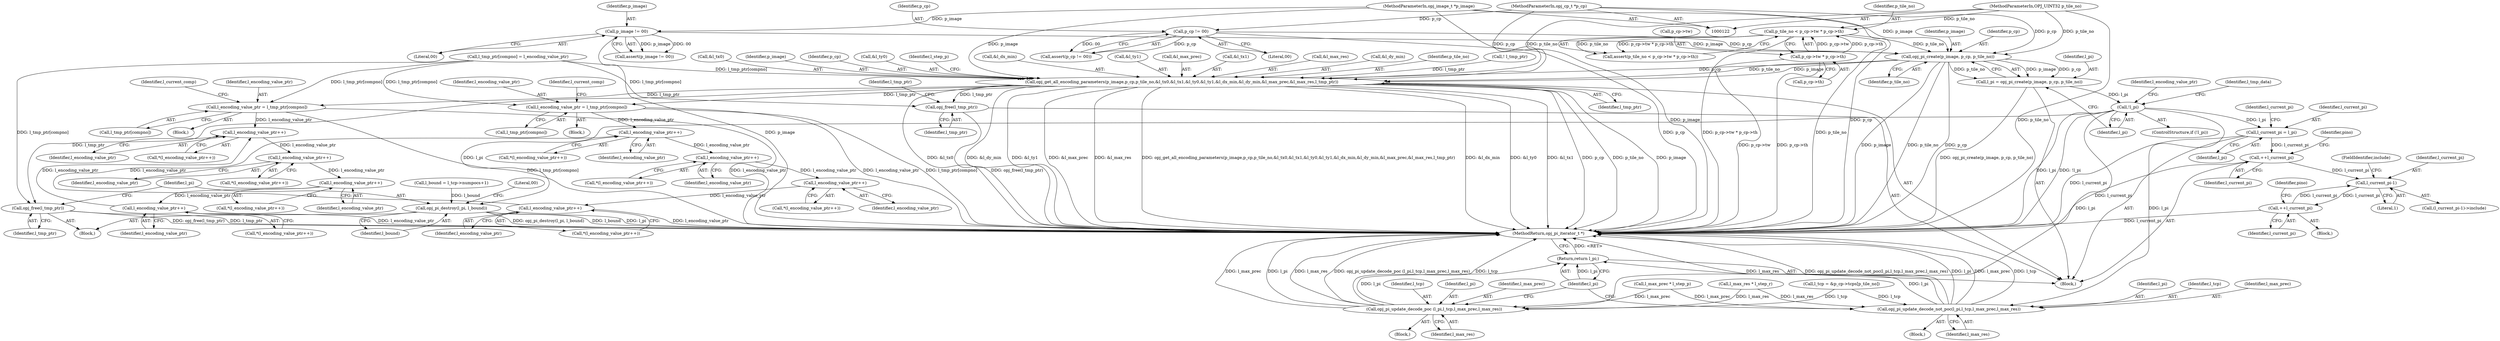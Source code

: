 digraph "0_openjpeg_c16bc057ba3f125051c9966cf1f5b68a05681de4@API" {
"1000252" [label="(Call,opj_pi_create(p_image, p_cp, p_tile_no))"];
"1000179" [label="(Call,p_image != 00)"];
"1000123" [label="(MethodParameterIn,opj_image_t *p_image)"];
"1000175" [label="(Call,p_cp != 00)"];
"1000124" [label="(MethodParameterIn,opj_cp_t *p_cp)"];
"1000183" [label="(Call,p_tile_no < p_cp->tw * p_cp->th)"];
"1000125" [label="(MethodParameterIn,OPJ_UINT32 p_tile_no)"];
"1000185" [label="(Call,p_cp->tw * p_cp->th)"];
"1000250" [label="(Call,l_pi = opj_pi_create(p_image, p_cp, p_tile_no))"];
"1000257" [label="(Call,!l_pi)"];
"1000330" [label="(Call,l_current_pi = l_pi)"];
"1000504" [label="(Call,++l_current_pi)"];
"1000661" [label="(Call,l_current_pi-1)"];
"1000665" [label="(Call,++l_current_pi)"];
"1000359" [label="(Call,opj_pi_destroy(l_pi, l_bound))"];
"1000682" [label="(Call,opj_pi_update_decode_poc (l_pi,l_tcp,l_max_prec,l_max_res))"];
"1000694" [label="(Return,return l_pi;)"];
"1000689" [label="(Call,opj_pi_update_decode_not_poc(l_pi,l_tcp,l_max_prec,l_max_res))"];
"1000289" [label="(Call,opj_get_all_encoding_parameters(p_image,p_cp,p_tile_no,&l_tx0,&l_tx1,&l_ty0,&l_ty1,&l_dx_min,&l_dy_min,&l_max_prec,&l_max_res,l_tmp_ptr))"];
"1000357" [label="(Call,opj_free(l_tmp_ptr))"];
"1000437" [label="(Call,l_encoding_value_ptr = l_tmp_ptr[compno])"];
"1000473" [label="(Call,l_encoding_value_ptr++)"];
"1000480" [label="(Call,l_encoding_value_ptr++)"];
"1000487" [label="(Call,l_encoding_value_ptr++)"];
"1000494" [label="(Call,l_encoding_value_ptr++)"];
"1000589" [label="(Call,l_encoding_value_ptr = l_tmp_ptr[compno])"];
"1000625" [label="(Call,l_encoding_value_ptr++)"];
"1000632" [label="(Call,l_encoding_value_ptr++)"];
"1000639" [label="(Call,l_encoding_value_ptr++)"];
"1000646" [label="(Call,l_encoding_value_ptr++)"];
"1000672" [label="(Call,opj_free(l_tmp_ptr))"];
"1000694" [label="(Return,return l_pi;)"];
"1000253" [label="(Identifier,p_image)"];
"1000487" [label="(Call,l_encoding_value_ptr++)"];
"1000660" [label="(Call,(l_current_pi-1)->include)"];
"1000481" [label="(Identifier,l_encoding_value_ptr)"];
"1000251" [label="(Identifier,l_pi)"];
"1000243" [label="(Call,! l_tmp_ptr)"];
"1000293" [label="(Call,&l_tx0)"];
"1000631" [label="(Call,*(l_encoding_value_ptr++))"];
"1000646" [label="(Call,l_encoding_value_ptr++)"];
"1000358" [label="(Identifier,l_tmp_ptr)"];
"1000514" [label="(Identifier,pino)"];
"1000289" [label="(Call,opj_get_all_encoding_parameters(p_image,p_cp,p_tile_no,&l_tx0,&l_tx1,&l_ty0,&l_ty1,&l_dx_min,&l_dy_min,&l_max_prec,&l_max_res,l_tmp_ptr))"];
"1000126" [label="(Block,)"];
"1000645" [label="(Call,*(l_encoding_value_ptr++))"];
"1000174" [label="(Call,assert(p_cp != 00))"];
"1000315" [label="(Call,l_max_prec * l_step_p)"];
"1000582" [label="(Block,)"];
"1000124" [label="(MethodParameterIn,opj_cp_t *p_cp)"];
"1000332" [label="(Identifier,l_pi)"];
"1000444" [label="(Identifier,l_current_comp)"];
"1000177" [label="(Literal,00)"];
"1000493" [label="(Call,*(l_encoding_value_ptr++))"];
"1000331" [label="(Identifier,l_current_pi)"];
"1000664" [label="(FieldIdentifier,include)"];
"1000361" [label="(Identifier,l_bound)"];
"1000257" [label="(Call,!l_pi)"];
"1000250" [label="(Call,l_pi = opj_pi_create(p_image, p_cp, p_tile_no))"];
"1000179" [label="(Call,p_image != 00)"];
"1000590" [label="(Identifier,l_encoding_value_ptr)"];
"1000290" [label="(Identifier,p_image)"];
"1000357" [label="(Call,opj_free(l_tmp_ptr))"];
"1000663" [label="(Literal,1)"];
"1000633" [label="(Identifier,l_encoding_value_ptr)"];
"1000675" [label="(Identifier,l_tmp_ptr)"];
"1000291" [label="(Identifier,p_cp)"];
"1000297" [label="(Call,&l_ty0)"];
"1000690" [label="(Identifier,l_pi)"];
"1000691" [label="(Identifier,l_tcp)"];
"1000661" [label="(Call,l_current_pi-1)"];
"1000311" [label="(Identifier,l_step_p)"];
"1000696" [label="(MethodReturn,opj_pi_iterator_t *)"];
"1000681" [label="(Block,)"];
"1000125" [label="(MethodParameterIn,OPJ_UINT32 p_tile_no)"];
"1000515" [label="(Block,)"];
"1000662" [label="(Identifier,l_current_pi)"];
"1000589" [label="(Call,l_encoding_value_ptr = l_tmp_ptr[compno])"];
"1000480" [label="(Call,l_encoding_value_ptr++)"];
"1000689" [label="(Call,opj_pi_update_decode_not_poc(l_pi,l_tcp,l_max_prec,l_max_res))"];
"1000186" [label="(Call,p_cp->tw)"];
"1000176" [label="(Identifier,p_cp)"];
"1000301" [label="(Call,&l_dx_min)"];
"1000354" [label="(Block,)"];
"1000123" [label="(MethodParameterIn,opj_image_t *p_image)"];
"1000486" [label="(Call,*(l_encoding_value_ptr++))"];
"1000299" [label="(Call,&l_ty1)"];
"1000184" [label="(Identifier,p_tile_no)"];
"1000472" [label="(Call,*(l_encoding_value_ptr++))"];
"1000626" [label="(Identifier,l_encoding_value_ptr)"];
"1000673" [label="(Identifier,l_tmp_ptr)"];
"1000305" [label="(Call,&l_max_prec)"];
"1000686" [label="(Identifier,l_max_res)"];
"1000665" [label="(Call,++l_current_pi)"];
"1000439" [label="(Call,l_tmp_ptr[compno])"];
"1000682" [label="(Call,opj_pi_update_decode_poc (l_pi,l_tcp,l_max_prec,l_max_res))"];
"1000335" [label="(Identifier,l_current_pi)"];
"1000255" [label="(Identifier,p_tile_no)"];
"1000684" [label="(Identifier,l_tcp)"];
"1000183" [label="(Call,p_tile_no < p_cp->tw * p_cp->th)"];
"1000267" [label="(Identifier,l_encoding_value_ptr)"];
"1000688" [label="(Block,)"];
"1000473" [label="(Call,l_encoding_value_ptr++)"];
"1000494" [label="(Call,l_encoding_value_ptr++)"];
"1000254" [label="(Identifier,p_cp)"];
"1000295" [label="(Call,&l_tx1)"];
"1000683" [label="(Identifier,l_pi)"];
"1000307" [label="(Call,&l_max_res)"];
"1000591" [label="(Call,l_tmp_ptr[compno])"];
"1000692" [label="(Identifier,l_max_prec)"];
"1000639" [label="(Call,l_encoding_value_ptr++)"];
"1000363" [label="(Literal,00)"];
"1000504" [label="(Call,++l_current_pi)"];
"1000281" [label="(Call,l_tmp_ptr[compno] = l_encoding_value_ptr)"];
"1000189" [label="(Call,p_cp->th)"];
"1000303" [label="(Call,&l_dy_min)"];
"1000292" [label="(Identifier,p_tile_no)"];
"1000638" [label="(Call,*(l_encoding_value_ptr++))"];
"1000252" [label="(Call,opj_pi_create(p_image, p_cp, p_tile_no))"];
"1000474" [label="(Identifier,l_encoding_value_ptr)"];
"1000430" [label="(Block,)"];
"1000327" [label="(Call,l_max_res * l_step_r)"];
"1000672" [label="(Call,opj_free(l_tmp_ptr))"];
"1000360" [label="(Identifier,l_pi)"];
"1000624" [label="(Call,*(l_encoding_value_ptr++))"];
"1000505" [label="(Identifier,l_current_pi)"];
"1000596" [label="(Identifier,l_current_comp)"];
"1000685" [label="(Identifier,l_max_prec)"];
"1000175" [label="(Call,p_cp != 00)"];
"1000359" [label="(Call,opj_pi_destroy(l_pi, l_bound))"];
"1000200" [label="(Call,l_bound = l_tcp->numpocs+1)"];
"1000438" [label="(Identifier,l_encoding_value_ptr)"];
"1000693" [label="(Identifier,l_max_res)"];
"1000495" [label="(Identifier,l_encoding_value_ptr)"];
"1000479" [label="(Call,*(l_encoding_value_ptr++))"];
"1000695" [label="(Identifier,l_pi)"];
"1000437" [label="(Call,l_encoding_value_ptr = l_tmp_ptr[compno])"];
"1000258" [label="(Identifier,l_pi)"];
"1000488" [label="(Identifier,l_encoding_value_ptr)"];
"1000180" [label="(Identifier,p_image)"];
"1000256" [label="(ControlStructure,if (!l_pi))"];
"1000185" [label="(Call,p_cp->tw * p_cp->th)"];
"1000181" [label="(Literal,00)"];
"1000632" [label="(Call,l_encoding_value_ptr++)"];
"1000192" [label="(Call,l_tcp = &p_cp->tcps[p_tile_no])"];
"1000647" [label="(Identifier,l_encoding_value_ptr)"];
"1000330" [label="(Call,l_current_pi = l_pi)"];
"1000178" [label="(Call,assert(p_image != 00))"];
"1000640" [label="(Identifier,l_encoding_value_ptr)"];
"1000261" [label="(Identifier,l_tmp_data)"];
"1000625" [label="(Call,l_encoding_value_ptr++)"];
"1000182" [label="(Call,assert(p_tile_no < p_cp->tw * p_cp->th))"];
"1000666" [label="(Identifier,l_current_pi)"];
"1000508" [label="(Identifier,pino)"];
"1000309" [label="(Identifier,l_tmp_ptr)"];
"1000252" -> "1000250"  [label="AST: "];
"1000252" -> "1000255"  [label="CFG: "];
"1000253" -> "1000252"  [label="AST: "];
"1000254" -> "1000252"  [label="AST: "];
"1000255" -> "1000252"  [label="AST: "];
"1000250" -> "1000252"  [label="CFG: "];
"1000252" -> "1000696"  [label="DDG: p_image"];
"1000252" -> "1000696"  [label="DDG: p_tile_no"];
"1000252" -> "1000696"  [label="DDG: p_cp"];
"1000252" -> "1000250"  [label="DDG: p_image"];
"1000252" -> "1000250"  [label="DDG: p_cp"];
"1000252" -> "1000250"  [label="DDG: p_tile_no"];
"1000179" -> "1000252"  [label="DDG: p_image"];
"1000123" -> "1000252"  [label="DDG: p_image"];
"1000175" -> "1000252"  [label="DDG: p_cp"];
"1000124" -> "1000252"  [label="DDG: p_cp"];
"1000183" -> "1000252"  [label="DDG: p_tile_no"];
"1000125" -> "1000252"  [label="DDG: p_tile_no"];
"1000252" -> "1000289"  [label="DDG: p_image"];
"1000252" -> "1000289"  [label="DDG: p_cp"];
"1000252" -> "1000289"  [label="DDG: p_tile_no"];
"1000179" -> "1000178"  [label="AST: "];
"1000179" -> "1000181"  [label="CFG: "];
"1000180" -> "1000179"  [label="AST: "];
"1000181" -> "1000179"  [label="AST: "];
"1000178" -> "1000179"  [label="CFG: "];
"1000179" -> "1000696"  [label="DDG: p_image"];
"1000179" -> "1000178"  [label="DDG: p_image"];
"1000179" -> "1000178"  [label="DDG: 00"];
"1000123" -> "1000179"  [label="DDG: p_image"];
"1000123" -> "1000122"  [label="AST: "];
"1000123" -> "1000696"  [label="DDG: p_image"];
"1000123" -> "1000289"  [label="DDG: p_image"];
"1000175" -> "1000174"  [label="AST: "];
"1000175" -> "1000177"  [label="CFG: "];
"1000176" -> "1000175"  [label="AST: "];
"1000177" -> "1000175"  [label="AST: "];
"1000174" -> "1000175"  [label="CFG: "];
"1000175" -> "1000696"  [label="DDG: p_cp"];
"1000175" -> "1000174"  [label="DDG: p_cp"];
"1000175" -> "1000174"  [label="DDG: 00"];
"1000124" -> "1000175"  [label="DDG: p_cp"];
"1000124" -> "1000122"  [label="AST: "];
"1000124" -> "1000696"  [label="DDG: p_cp"];
"1000124" -> "1000289"  [label="DDG: p_cp"];
"1000183" -> "1000182"  [label="AST: "];
"1000183" -> "1000185"  [label="CFG: "];
"1000184" -> "1000183"  [label="AST: "];
"1000185" -> "1000183"  [label="AST: "];
"1000182" -> "1000183"  [label="CFG: "];
"1000183" -> "1000696"  [label="DDG: p_cp->tw * p_cp->th"];
"1000183" -> "1000696"  [label="DDG: p_tile_no"];
"1000183" -> "1000182"  [label="DDG: p_tile_no"];
"1000183" -> "1000182"  [label="DDG: p_cp->tw * p_cp->th"];
"1000125" -> "1000183"  [label="DDG: p_tile_no"];
"1000185" -> "1000183"  [label="DDG: p_cp->tw"];
"1000185" -> "1000183"  [label="DDG: p_cp->th"];
"1000125" -> "1000122"  [label="AST: "];
"1000125" -> "1000696"  [label="DDG: p_tile_no"];
"1000125" -> "1000289"  [label="DDG: p_tile_no"];
"1000185" -> "1000189"  [label="CFG: "];
"1000186" -> "1000185"  [label="AST: "];
"1000189" -> "1000185"  [label="AST: "];
"1000185" -> "1000696"  [label="DDG: p_cp->tw"];
"1000185" -> "1000696"  [label="DDG: p_cp->th"];
"1000250" -> "1000126"  [label="AST: "];
"1000251" -> "1000250"  [label="AST: "];
"1000258" -> "1000250"  [label="CFG: "];
"1000250" -> "1000696"  [label="DDG: opj_pi_create(p_image, p_cp, p_tile_no)"];
"1000250" -> "1000257"  [label="DDG: l_pi"];
"1000257" -> "1000256"  [label="AST: "];
"1000257" -> "1000258"  [label="CFG: "];
"1000258" -> "1000257"  [label="AST: "];
"1000261" -> "1000257"  [label="CFG: "];
"1000267" -> "1000257"  [label="CFG: "];
"1000257" -> "1000696"  [label="DDG: l_pi"];
"1000257" -> "1000696"  [label="DDG: !l_pi"];
"1000257" -> "1000330"  [label="DDG: l_pi"];
"1000257" -> "1000359"  [label="DDG: l_pi"];
"1000257" -> "1000682"  [label="DDG: l_pi"];
"1000257" -> "1000689"  [label="DDG: l_pi"];
"1000330" -> "1000126"  [label="AST: "];
"1000330" -> "1000332"  [label="CFG: "];
"1000331" -> "1000330"  [label="AST: "];
"1000332" -> "1000330"  [label="AST: "];
"1000335" -> "1000330"  [label="CFG: "];
"1000330" -> "1000696"  [label="DDG: l_current_pi"];
"1000330" -> "1000504"  [label="DDG: l_current_pi"];
"1000504" -> "1000126"  [label="AST: "];
"1000504" -> "1000505"  [label="CFG: "];
"1000505" -> "1000504"  [label="AST: "];
"1000508" -> "1000504"  [label="CFG: "];
"1000504" -> "1000696"  [label="DDG: l_current_pi"];
"1000504" -> "1000661"  [label="DDG: l_current_pi"];
"1000661" -> "1000660"  [label="AST: "];
"1000661" -> "1000663"  [label="CFG: "];
"1000662" -> "1000661"  [label="AST: "];
"1000663" -> "1000661"  [label="AST: "];
"1000664" -> "1000661"  [label="CFG: "];
"1000665" -> "1000661"  [label="DDG: l_current_pi"];
"1000661" -> "1000665"  [label="DDG: l_current_pi"];
"1000665" -> "1000515"  [label="AST: "];
"1000665" -> "1000666"  [label="CFG: "];
"1000666" -> "1000665"  [label="AST: "];
"1000514" -> "1000665"  [label="CFG: "];
"1000665" -> "1000696"  [label="DDG: l_current_pi"];
"1000359" -> "1000354"  [label="AST: "];
"1000359" -> "1000361"  [label="CFG: "];
"1000360" -> "1000359"  [label="AST: "];
"1000361" -> "1000359"  [label="AST: "];
"1000363" -> "1000359"  [label="CFG: "];
"1000359" -> "1000696"  [label="DDG: l_bound"];
"1000359" -> "1000696"  [label="DDG: l_pi"];
"1000359" -> "1000696"  [label="DDG: opj_pi_destroy(l_pi, l_bound)"];
"1000200" -> "1000359"  [label="DDG: l_bound"];
"1000682" -> "1000681"  [label="AST: "];
"1000682" -> "1000686"  [label="CFG: "];
"1000683" -> "1000682"  [label="AST: "];
"1000684" -> "1000682"  [label="AST: "];
"1000685" -> "1000682"  [label="AST: "];
"1000686" -> "1000682"  [label="AST: "];
"1000695" -> "1000682"  [label="CFG: "];
"1000682" -> "1000696"  [label="DDG: opj_pi_update_decode_poc (l_pi,l_tcp,l_max_prec,l_max_res)"];
"1000682" -> "1000696"  [label="DDG: l_tcp"];
"1000682" -> "1000696"  [label="DDG: l_max_prec"];
"1000682" -> "1000696"  [label="DDG: l_pi"];
"1000682" -> "1000696"  [label="DDG: l_max_res"];
"1000192" -> "1000682"  [label="DDG: l_tcp"];
"1000315" -> "1000682"  [label="DDG: l_max_prec"];
"1000327" -> "1000682"  [label="DDG: l_max_res"];
"1000682" -> "1000694"  [label="DDG: l_pi"];
"1000694" -> "1000126"  [label="AST: "];
"1000694" -> "1000695"  [label="CFG: "];
"1000695" -> "1000694"  [label="AST: "];
"1000696" -> "1000694"  [label="CFG: "];
"1000694" -> "1000696"  [label="DDG: <RET>"];
"1000695" -> "1000694"  [label="DDG: l_pi"];
"1000689" -> "1000694"  [label="DDG: l_pi"];
"1000689" -> "1000688"  [label="AST: "];
"1000689" -> "1000693"  [label="CFG: "];
"1000690" -> "1000689"  [label="AST: "];
"1000691" -> "1000689"  [label="AST: "];
"1000692" -> "1000689"  [label="AST: "];
"1000693" -> "1000689"  [label="AST: "];
"1000695" -> "1000689"  [label="CFG: "];
"1000689" -> "1000696"  [label="DDG: l_max_res"];
"1000689" -> "1000696"  [label="DDG: opj_pi_update_decode_not_poc(l_pi,l_tcp,l_max_prec,l_max_res)"];
"1000689" -> "1000696"  [label="DDG: l_pi"];
"1000689" -> "1000696"  [label="DDG: l_max_prec"];
"1000689" -> "1000696"  [label="DDG: l_tcp"];
"1000192" -> "1000689"  [label="DDG: l_tcp"];
"1000315" -> "1000689"  [label="DDG: l_max_prec"];
"1000327" -> "1000689"  [label="DDG: l_max_res"];
"1000289" -> "1000126"  [label="AST: "];
"1000289" -> "1000309"  [label="CFG: "];
"1000290" -> "1000289"  [label="AST: "];
"1000291" -> "1000289"  [label="AST: "];
"1000292" -> "1000289"  [label="AST: "];
"1000293" -> "1000289"  [label="AST: "];
"1000295" -> "1000289"  [label="AST: "];
"1000297" -> "1000289"  [label="AST: "];
"1000299" -> "1000289"  [label="AST: "];
"1000301" -> "1000289"  [label="AST: "];
"1000303" -> "1000289"  [label="AST: "];
"1000305" -> "1000289"  [label="AST: "];
"1000307" -> "1000289"  [label="AST: "];
"1000309" -> "1000289"  [label="AST: "];
"1000311" -> "1000289"  [label="CFG: "];
"1000289" -> "1000696"  [label="DDG: p_cp"];
"1000289" -> "1000696"  [label="DDG: p_tile_no"];
"1000289" -> "1000696"  [label="DDG: p_image"];
"1000289" -> "1000696"  [label="DDG: &l_tx0"];
"1000289" -> "1000696"  [label="DDG: &l_dy_min"];
"1000289" -> "1000696"  [label="DDG: &l_ty1"];
"1000289" -> "1000696"  [label="DDG: &l_max_prec"];
"1000289" -> "1000696"  [label="DDG: &l_max_res"];
"1000289" -> "1000696"  [label="DDG: opj_get_all_encoding_parameters(p_image,p_cp,p_tile_no,&l_tx0,&l_tx1,&l_ty0,&l_ty1,&l_dx_min,&l_dy_min,&l_max_prec,&l_max_res,l_tmp_ptr)"];
"1000289" -> "1000696"  [label="DDG: &l_dx_min"];
"1000289" -> "1000696"  [label="DDG: &l_ty0"];
"1000289" -> "1000696"  [label="DDG: &l_tx1"];
"1000281" -> "1000289"  [label="DDG: l_tmp_ptr[compno]"];
"1000243" -> "1000289"  [label="DDG: l_tmp_ptr"];
"1000289" -> "1000357"  [label="DDG: l_tmp_ptr"];
"1000289" -> "1000437"  [label="DDG: l_tmp_ptr"];
"1000289" -> "1000589"  [label="DDG: l_tmp_ptr"];
"1000289" -> "1000672"  [label="DDG: l_tmp_ptr"];
"1000357" -> "1000354"  [label="AST: "];
"1000357" -> "1000358"  [label="CFG: "];
"1000358" -> "1000357"  [label="AST: "];
"1000360" -> "1000357"  [label="CFG: "];
"1000357" -> "1000696"  [label="DDG: opj_free(l_tmp_ptr)"];
"1000357" -> "1000696"  [label="DDG: l_tmp_ptr"];
"1000281" -> "1000357"  [label="DDG: l_tmp_ptr[compno]"];
"1000437" -> "1000430"  [label="AST: "];
"1000437" -> "1000439"  [label="CFG: "];
"1000438" -> "1000437"  [label="AST: "];
"1000439" -> "1000437"  [label="AST: "];
"1000444" -> "1000437"  [label="CFG: "];
"1000437" -> "1000696"  [label="DDG: l_encoding_value_ptr"];
"1000437" -> "1000696"  [label="DDG: l_tmp_ptr[compno]"];
"1000281" -> "1000437"  [label="DDG: l_tmp_ptr[compno]"];
"1000437" -> "1000473"  [label="DDG: l_encoding_value_ptr"];
"1000473" -> "1000472"  [label="AST: "];
"1000473" -> "1000474"  [label="CFG: "];
"1000474" -> "1000473"  [label="AST: "];
"1000472" -> "1000473"  [label="CFG: "];
"1000494" -> "1000473"  [label="DDG: l_encoding_value_ptr"];
"1000473" -> "1000480"  [label="DDG: l_encoding_value_ptr"];
"1000480" -> "1000479"  [label="AST: "];
"1000480" -> "1000481"  [label="CFG: "];
"1000481" -> "1000480"  [label="AST: "];
"1000479" -> "1000480"  [label="CFG: "];
"1000480" -> "1000487"  [label="DDG: l_encoding_value_ptr"];
"1000487" -> "1000486"  [label="AST: "];
"1000487" -> "1000488"  [label="CFG: "];
"1000488" -> "1000487"  [label="AST: "];
"1000486" -> "1000487"  [label="CFG: "];
"1000487" -> "1000494"  [label="DDG: l_encoding_value_ptr"];
"1000494" -> "1000493"  [label="AST: "];
"1000494" -> "1000495"  [label="CFG: "];
"1000495" -> "1000494"  [label="AST: "];
"1000493" -> "1000494"  [label="CFG: "];
"1000494" -> "1000696"  [label="DDG: l_encoding_value_ptr"];
"1000589" -> "1000582"  [label="AST: "];
"1000589" -> "1000591"  [label="CFG: "];
"1000590" -> "1000589"  [label="AST: "];
"1000591" -> "1000589"  [label="AST: "];
"1000596" -> "1000589"  [label="CFG: "];
"1000589" -> "1000696"  [label="DDG: l_encoding_value_ptr"];
"1000589" -> "1000696"  [label="DDG: l_tmp_ptr[compno]"];
"1000281" -> "1000589"  [label="DDG: l_tmp_ptr[compno]"];
"1000589" -> "1000625"  [label="DDG: l_encoding_value_ptr"];
"1000625" -> "1000624"  [label="AST: "];
"1000625" -> "1000626"  [label="CFG: "];
"1000626" -> "1000625"  [label="AST: "];
"1000624" -> "1000625"  [label="CFG: "];
"1000646" -> "1000625"  [label="DDG: l_encoding_value_ptr"];
"1000625" -> "1000632"  [label="DDG: l_encoding_value_ptr"];
"1000632" -> "1000631"  [label="AST: "];
"1000632" -> "1000633"  [label="CFG: "];
"1000633" -> "1000632"  [label="AST: "];
"1000631" -> "1000632"  [label="CFG: "];
"1000632" -> "1000639"  [label="DDG: l_encoding_value_ptr"];
"1000639" -> "1000638"  [label="AST: "];
"1000639" -> "1000640"  [label="CFG: "];
"1000640" -> "1000639"  [label="AST: "];
"1000638" -> "1000639"  [label="CFG: "];
"1000639" -> "1000646"  [label="DDG: l_encoding_value_ptr"];
"1000646" -> "1000645"  [label="AST: "];
"1000646" -> "1000647"  [label="CFG: "];
"1000647" -> "1000646"  [label="AST: "];
"1000645" -> "1000646"  [label="CFG: "];
"1000646" -> "1000696"  [label="DDG: l_encoding_value_ptr"];
"1000672" -> "1000126"  [label="AST: "];
"1000672" -> "1000673"  [label="CFG: "];
"1000673" -> "1000672"  [label="AST: "];
"1000675" -> "1000672"  [label="CFG: "];
"1000672" -> "1000696"  [label="DDG: opj_free(l_tmp_ptr)"];
"1000281" -> "1000672"  [label="DDG: l_tmp_ptr[compno]"];
}
